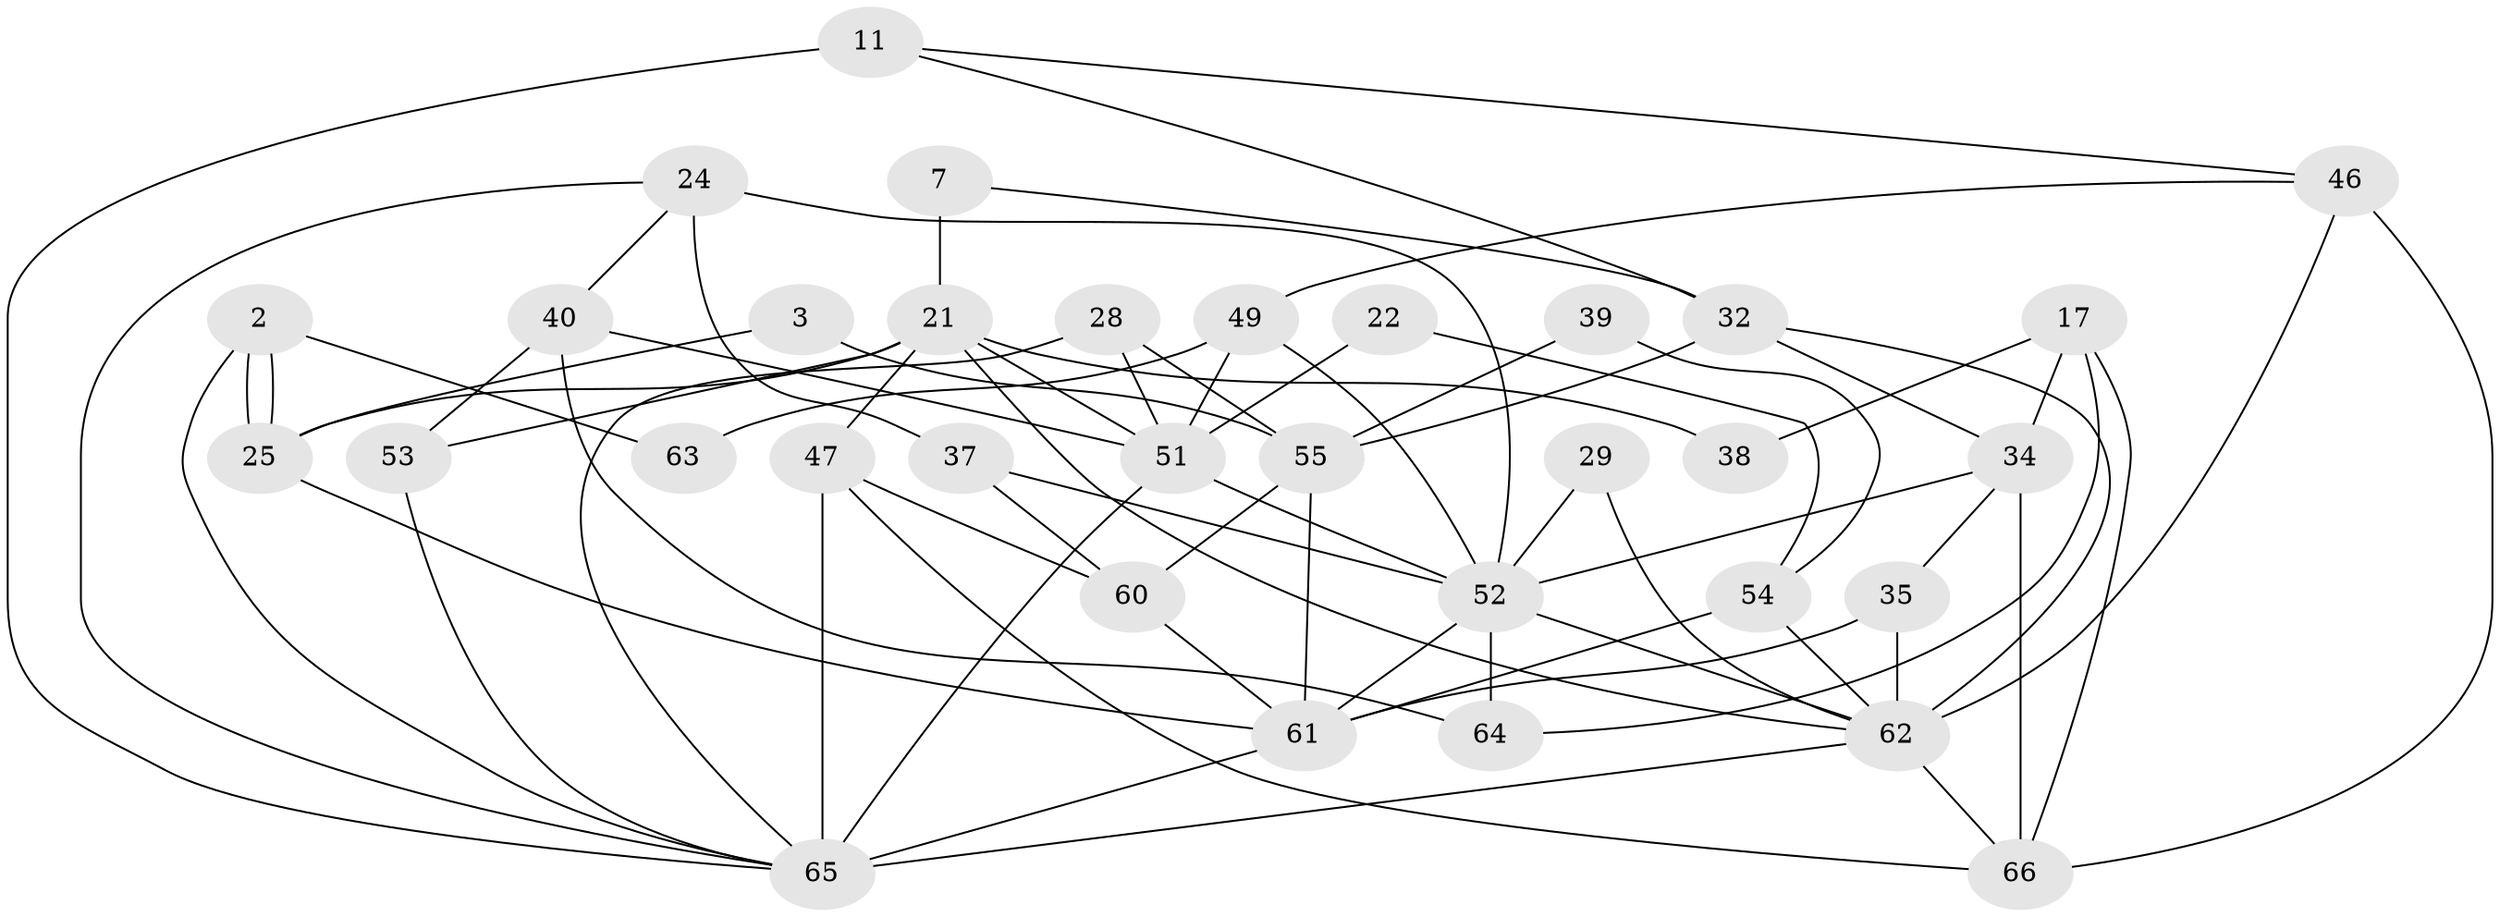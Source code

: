 // original degree distribution, {4: 0.2878787878787879, 2: 0.13636363636363635, 5: 0.19696969696969696, 7: 0.045454545454545456, 3: 0.24242424242424243, 6: 0.09090909090909091}
// Generated by graph-tools (version 1.1) at 2025/51/03/09/25 04:51:22]
// undirected, 33 vertices, 71 edges
graph export_dot {
graph [start="1"]
  node [color=gray90,style=filled];
  2;
  3;
  7;
  11;
  17;
  21 [super="+18+19"];
  22;
  24 [super="+23+13"];
  25;
  28;
  29;
  32 [super="+10"];
  34 [super="+20"];
  35 [super="+8+31"];
  37;
  38;
  39;
  40 [super="+12"];
  46;
  47;
  49;
  51 [super="+41+26"];
  52 [super="+30+36+44+15"];
  53;
  54;
  55 [super="+9"];
  60 [super="+56"];
  61 [super="+57"];
  62 [super="+14+43"];
  63;
  64 [super="+27"];
  65 [super="+50+59+58"];
  66 [super="+42"];
  2 -- 25;
  2 -- 25;
  2 -- 63;
  2 -- 65;
  3 -- 25;
  3 -- 55;
  7 -- 21 [weight=2];
  7 -- 32;
  11 -- 65 [weight=2];
  11 -- 46;
  11 -- 32;
  17 -- 34 [weight=2];
  17 -- 64 [weight=2];
  17 -- 38;
  17 -- 66;
  21 -- 47 [weight=2];
  21 -- 53 [weight=2];
  21 -- 38;
  21 -- 25;
  21 -- 51;
  21 -- 62;
  22 -- 54;
  22 -- 51 [weight=2];
  24 -- 37 [weight=2];
  24 -- 40;
  24 -- 52 [weight=2];
  24 -- 65 [weight=2];
  25 -- 61;
  28 -- 65;
  28 -- 51 [weight=2];
  28 -- 55;
  29 -- 52;
  29 -- 62;
  32 -- 34;
  32 -- 55;
  32 -- 62;
  34 -- 35 [weight=2];
  34 -- 52;
  34 -- 66;
  35 -- 62 [weight=4];
  35 -- 61;
  37 -- 60;
  37 -- 52;
  39 -- 54;
  39 -- 55;
  40 -- 53;
  40 -- 51;
  40 -- 64;
  46 -- 49;
  46 -- 62 [weight=3];
  46 -- 66;
  47 -- 66;
  47 -- 60 [weight=2];
  47 -- 65;
  49 -- 63;
  49 -- 51;
  49 -- 52;
  51 -- 52;
  51 -- 65 [weight=3];
  52 -- 64 [weight=2];
  52 -- 61 [weight=2];
  52 -- 62 [weight=2];
  53 -- 65;
  54 -- 62;
  54 -- 61;
  55 -- 60 [weight=2];
  55 -- 61 [weight=2];
  60 -- 61;
  61 -- 65;
  62 -- 66;
  62 -- 65 [weight=3];
}
